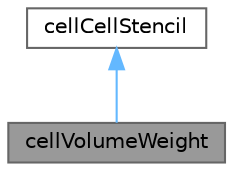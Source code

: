 digraph "cellVolumeWeight"
{
 // LATEX_PDF_SIZE
  bgcolor="transparent";
  edge [fontname=Helvetica,fontsize=10,labelfontname=Helvetica,labelfontsize=10];
  node [fontname=Helvetica,fontsize=10,shape=box,height=0.2,width=0.4];
  Node1 [id="Node000001",label="cellVolumeWeight",height=0.2,width=0.4,color="gray40", fillcolor="grey60", style="filled", fontcolor="black",tooltip="Volume-weighted interpolation stencil."];
  Node2 -> Node1 [id="edge1_Node000001_Node000002",dir="back",color="steelblue1",style="solid",tooltip=" "];
  Node2 [id="Node000002",label="cellCellStencil",height=0.2,width=0.4,color="gray40", fillcolor="white", style="filled",URL="$classFoam_1_1cellCellStencil.html",tooltip="Calculation of interpolation stencils."];
}
